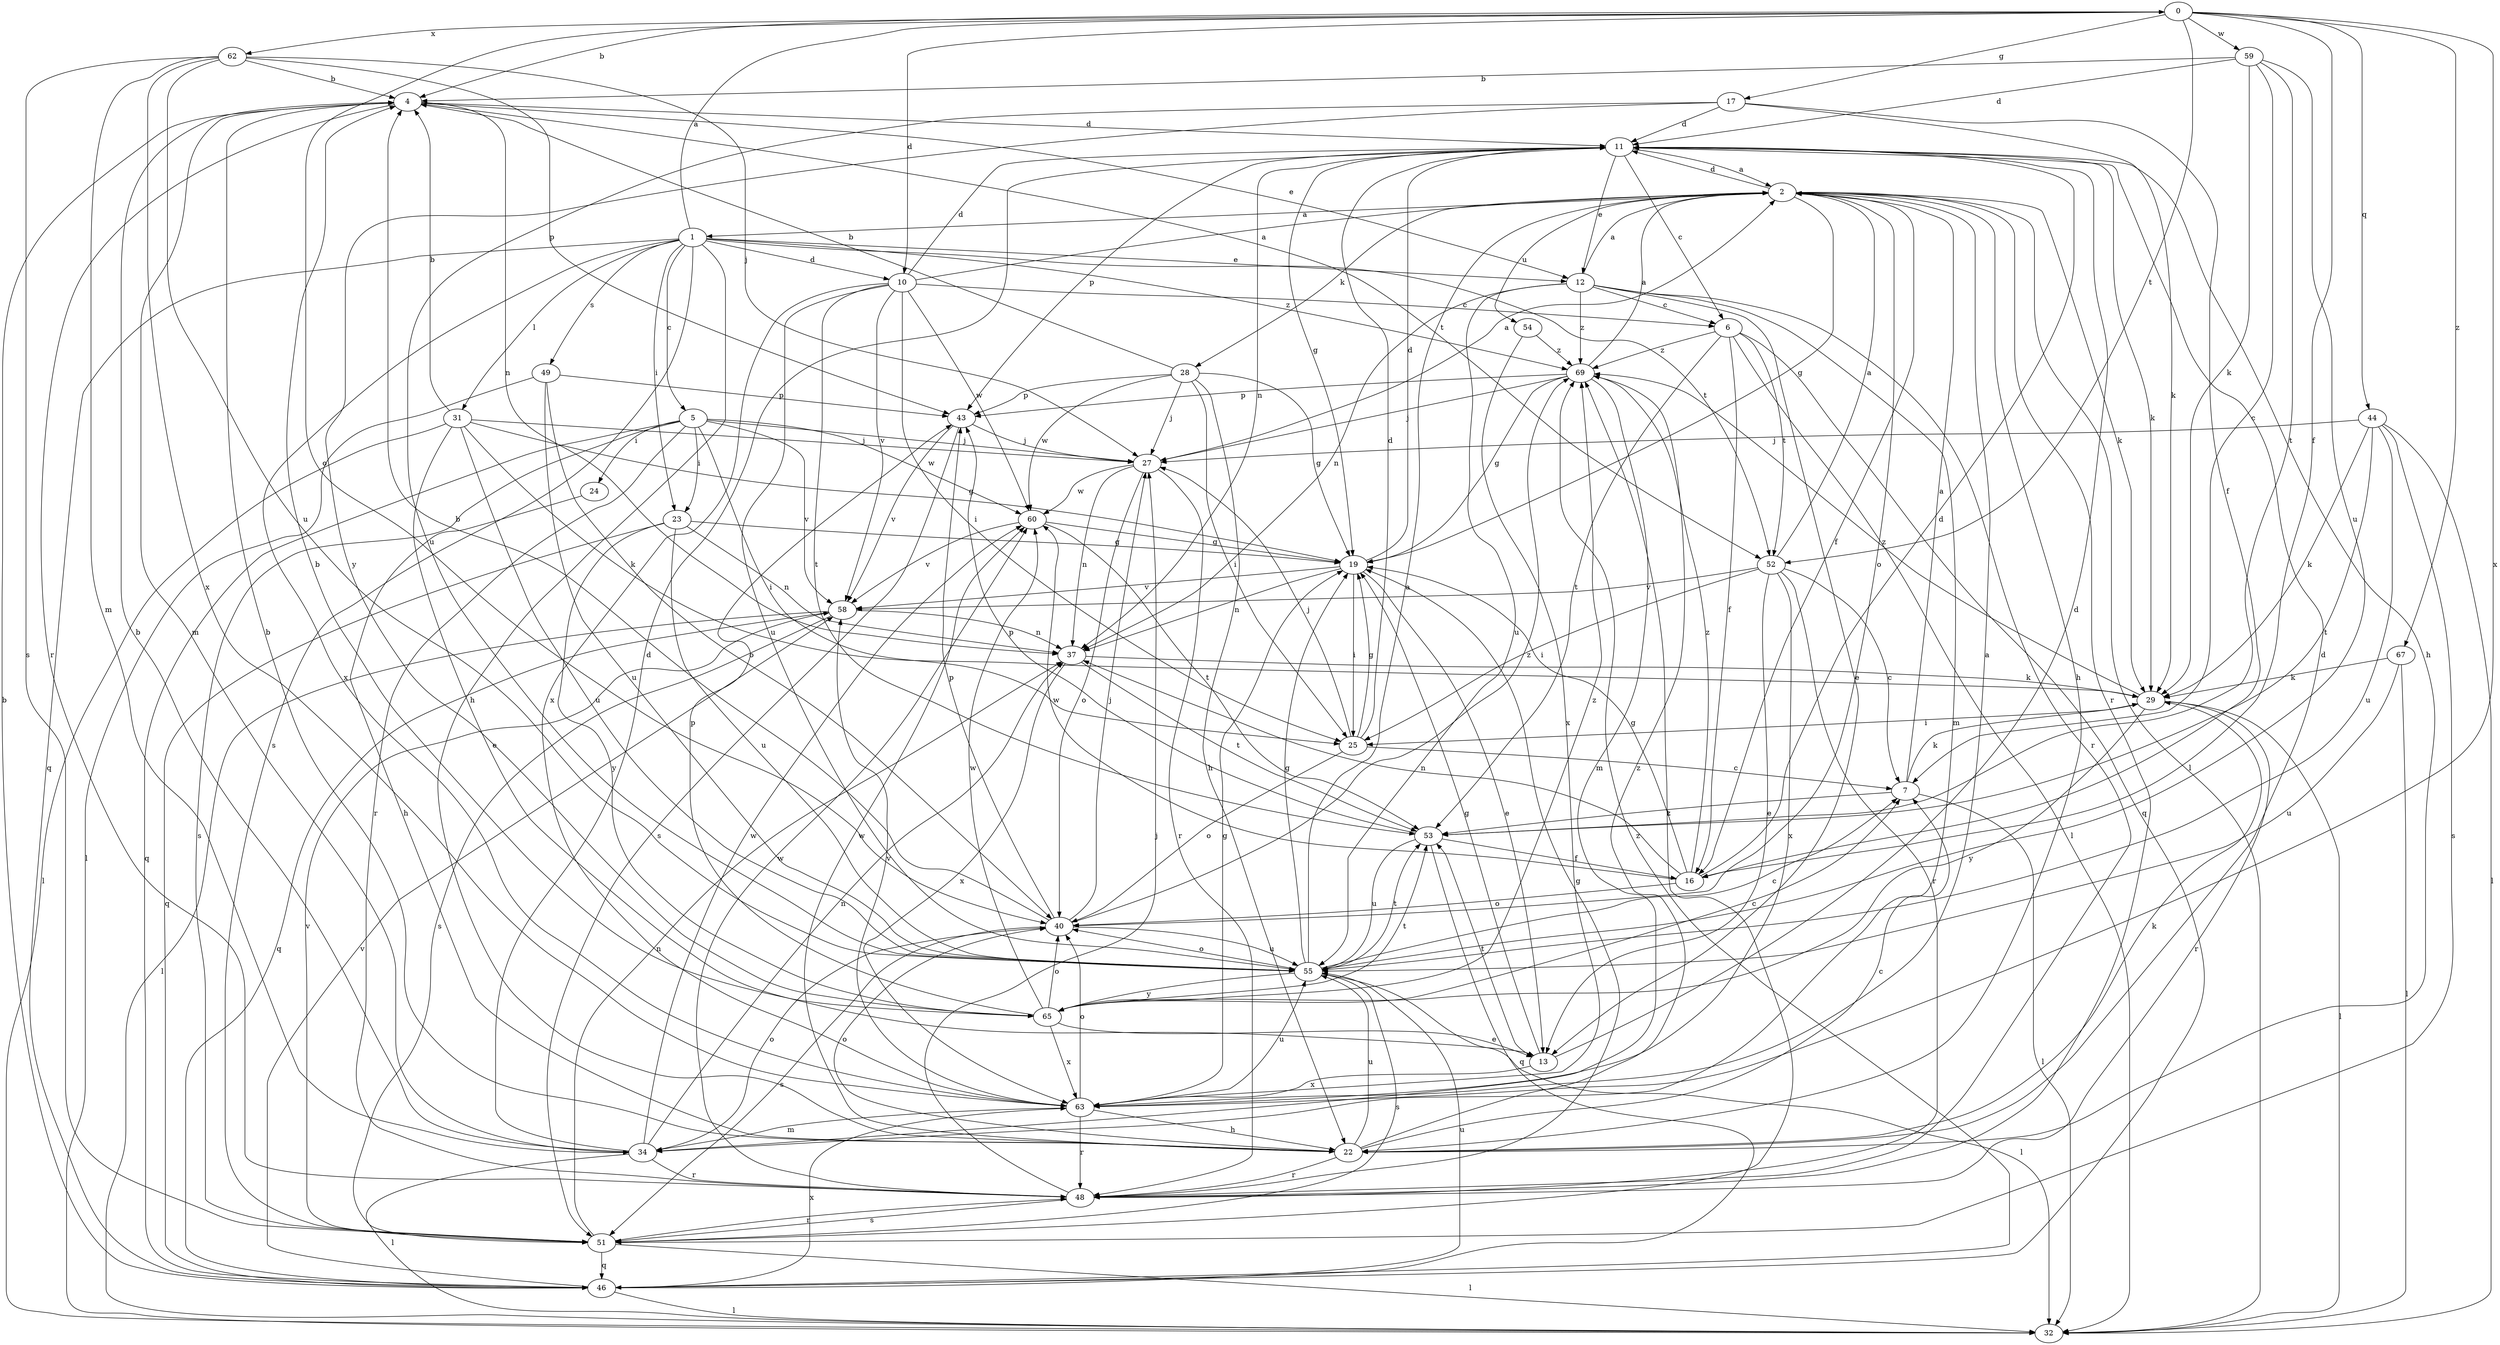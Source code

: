 strict digraph  {
0;
1;
2;
4;
5;
6;
7;
10;
11;
12;
13;
16;
17;
19;
22;
23;
24;
25;
27;
28;
29;
31;
32;
34;
37;
40;
43;
44;
46;
48;
49;
51;
52;
53;
54;
55;
58;
59;
60;
62;
63;
65;
67;
69;
0 -> 4  [label=b];
0 -> 10  [label=d];
0 -> 16  [label=f];
0 -> 17  [label=g];
0 -> 40  [label=o];
0 -> 44  [label=q];
0 -> 52  [label=t];
0 -> 59  [label=w];
0 -> 62  [label=x];
0 -> 63  [label=x];
0 -> 67  [label=z];
1 -> 0  [label=a];
1 -> 5  [label=c];
1 -> 10  [label=d];
1 -> 12  [label=e];
1 -> 22  [label=h];
1 -> 23  [label=i];
1 -> 31  [label=l];
1 -> 46  [label=q];
1 -> 49  [label=s];
1 -> 51  [label=s];
1 -> 52  [label=t];
1 -> 63  [label=x];
1 -> 69  [label=z];
2 -> 1  [label=a];
2 -> 11  [label=d];
2 -> 16  [label=f];
2 -> 19  [label=g];
2 -> 22  [label=h];
2 -> 28  [label=k];
2 -> 29  [label=k];
2 -> 32  [label=l];
2 -> 40  [label=o];
2 -> 48  [label=r];
2 -> 54  [label=u];
4 -> 11  [label=d];
4 -> 12  [label=e];
4 -> 34  [label=m];
4 -> 37  [label=n];
4 -> 48  [label=r];
4 -> 52  [label=t];
5 -> 23  [label=i];
5 -> 24  [label=i];
5 -> 25  [label=i];
5 -> 27  [label=j];
5 -> 46  [label=q];
5 -> 48  [label=r];
5 -> 51  [label=s];
5 -> 58  [label=v];
5 -> 60  [label=w];
6 -> 16  [label=f];
6 -> 32  [label=l];
6 -> 46  [label=q];
6 -> 52  [label=t];
6 -> 53  [label=t];
6 -> 69  [label=z];
7 -> 2  [label=a];
7 -> 29  [label=k];
7 -> 32  [label=l];
7 -> 53  [label=t];
10 -> 2  [label=a];
10 -> 6  [label=c];
10 -> 11  [label=d];
10 -> 25  [label=i];
10 -> 53  [label=t];
10 -> 55  [label=u];
10 -> 58  [label=v];
10 -> 60  [label=w];
10 -> 63  [label=x];
11 -> 2  [label=a];
11 -> 6  [label=c];
11 -> 12  [label=e];
11 -> 19  [label=g];
11 -> 22  [label=h];
11 -> 29  [label=k];
11 -> 37  [label=n];
11 -> 43  [label=p];
12 -> 2  [label=a];
12 -> 6  [label=c];
12 -> 13  [label=e];
12 -> 34  [label=m];
12 -> 37  [label=n];
12 -> 48  [label=r];
12 -> 55  [label=u];
12 -> 69  [label=z];
13 -> 11  [label=d];
13 -> 19  [label=g];
13 -> 53  [label=t];
13 -> 63  [label=x];
16 -> 11  [label=d];
16 -> 19  [label=g];
16 -> 37  [label=n];
16 -> 40  [label=o];
16 -> 60  [label=w];
16 -> 69  [label=z];
17 -> 11  [label=d];
17 -> 16  [label=f];
17 -> 29  [label=k];
17 -> 55  [label=u];
17 -> 65  [label=y];
19 -> 11  [label=d];
19 -> 13  [label=e];
19 -> 25  [label=i];
19 -> 37  [label=n];
19 -> 58  [label=v];
22 -> 4  [label=b];
22 -> 7  [label=c];
22 -> 11  [label=d];
22 -> 29  [label=k];
22 -> 40  [label=o];
22 -> 48  [label=r];
22 -> 55  [label=u];
22 -> 60  [label=w];
22 -> 69  [label=z];
23 -> 19  [label=g];
23 -> 37  [label=n];
23 -> 46  [label=q];
23 -> 55  [label=u];
23 -> 65  [label=y];
24 -> 22  [label=h];
25 -> 7  [label=c];
25 -> 11  [label=d];
25 -> 19  [label=g];
25 -> 27  [label=j];
25 -> 40  [label=o];
27 -> 2  [label=a];
27 -> 37  [label=n];
27 -> 40  [label=o];
27 -> 48  [label=r];
27 -> 60  [label=w];
28 -> 4  [label=b];
28 -> 19  [label=g];
28 -> 22  [label=h];
28 -> 25  [label=i];
28 -> 27  [label=j];
28 -> 43  [label=p];
28 -> 60  [label=w];
29 -> 25  [label=i];
29 -> 32  [label=l];
29 -> 48  [label=r];
29 -> 65  [label=y];
29 -> 69  [label=z];
31 -> 4  [label=b];
31 -> 13  [label=e];
31 -> 19  [label=g];
31 -> 27  [label=j];
31 -> 29  [label=k];
31 -> 32  [label=l];
31 -> 55  [label=u];
34 -> 4  [label=b];
34 -> 11  [label=d];
34 -> 32  [label=l];
34 -> 37  [label=n];
34 -> 40  [label=o];
34 -> 48  [label=r];
34 -> 60  [label=w];
37 -> 29  [label=k];
37 -> 53  [label=t];
37 -> 63  [label=x];
40 -> 4  [label=b];
40 -> 27  [label=j];
40 -> 43  [label=p];
40 -> 51  [label=s];
40 -> 55  [label=u];
40 -> 69  [label=z];
43 -> 27  [label=j];
43 -> 51  [label=s];
43 -> 58  [label=v];
44 -> 27  [label=j];
44 -> 29  [label=k];
44 -> 32  [label=l];
44 -> 51  [label=s];
44 -> 53  [label=t];
44 -> 55  [label=u];
46 -> 4  [label=b];
46 -> 32  [label=l];
46 -> 55  [label=u];
46 -> 58  [label=v];
46 -> 63  [label=x];
46 -> 69  [label=z];
48 -> 19  [label=g];
48 -> 27  [label=j];
48 -> 51  [label=s];
48 -> 60  [label=w];
49 -> 32  [label=l];
49 -> 40  [label=o];
49 -> 43  [label=p];
49 -> 55  [label=u];
51 -> 32  [label=l];
51 -> 37  [label=n];
51 -> 46  [label=q];
51 -> 48  [label=r];
51 -> 58  [label=v];
51 -> 69  [label=z];
52 -> 2  [label=a];
52 -> 7  [label=c];
52 -> 13  [label=e];
52 -> 25  [label=i];
52 -> 48  [label=r];
52 -> 58  [label=v];
52 -> 63  [label=x];
53 -> 16  [label=f];
53 -> 43  [label=p];
53 -> 46  [label=q];
53 -> 55  [label=u];
54 -> 63  [label=x];
54 -> 69  [label=z];
55 -> 2  [label=a];
55 -> 7  [label=c];
55 -> 19  [label=g];
55 -> 32  [label=l];
55 -> 40  [label=o];
55 -> 51  [label=s];
55 -> 53  [label=t];
55 -> 65  [label=y];
58 -> 32  [label=l];
58 -> 37  [label=n];
58 -> 46  [label=q];
58 -> 51  [label=s];
59 -> 4  [label=b];
59 -> 7  [label=c];
59 -> 11  [label=d];
59 -> 29  [label=k];
59 -> 53  [label=t];
59 -> 55  [label=u];
60 -> 19  [label=g];
60 -> 53  [label=t];
60 -> 58  [label=v];
62 -> 4  [label=b];
62 -> 27  [label=j];
62 -> 34  [label=m];
62 -> 43  [label=p];
62 -> 51  [label=s];
62 -> 55  [label=u];
62 -> 63  [label=x];
63 -> 2  [label=a];
63 -> 19  [label=g];
63 -> 22  [label=h];
63 -> 34  [label=m];
63 -> 40  [label=o];
63 -> 48  [label=r];
63 -> 55  [label=u];
63 -> 58  [label=v];
65 -> 4  [label=b];
65 -> 7  [label=c];
65 -> 13  [label=e];
65 -> 40  [label=o];
65 -> 43  [label=p];
65 -> 53  [label=t];
65 -> 60  [label=w];
65 -> 63  [label=x];
65 -> 69  [label=z];
67 -> 29  [label=k];
67 -> 32  [label=l];
67 -> 55  [label=u];
69 -> 2  [label=a];
69 -> 19  [label=g];
69 -> 27  [label=j];
69 -> 34  [label=m];
69 -> 43  [label=p];
}

